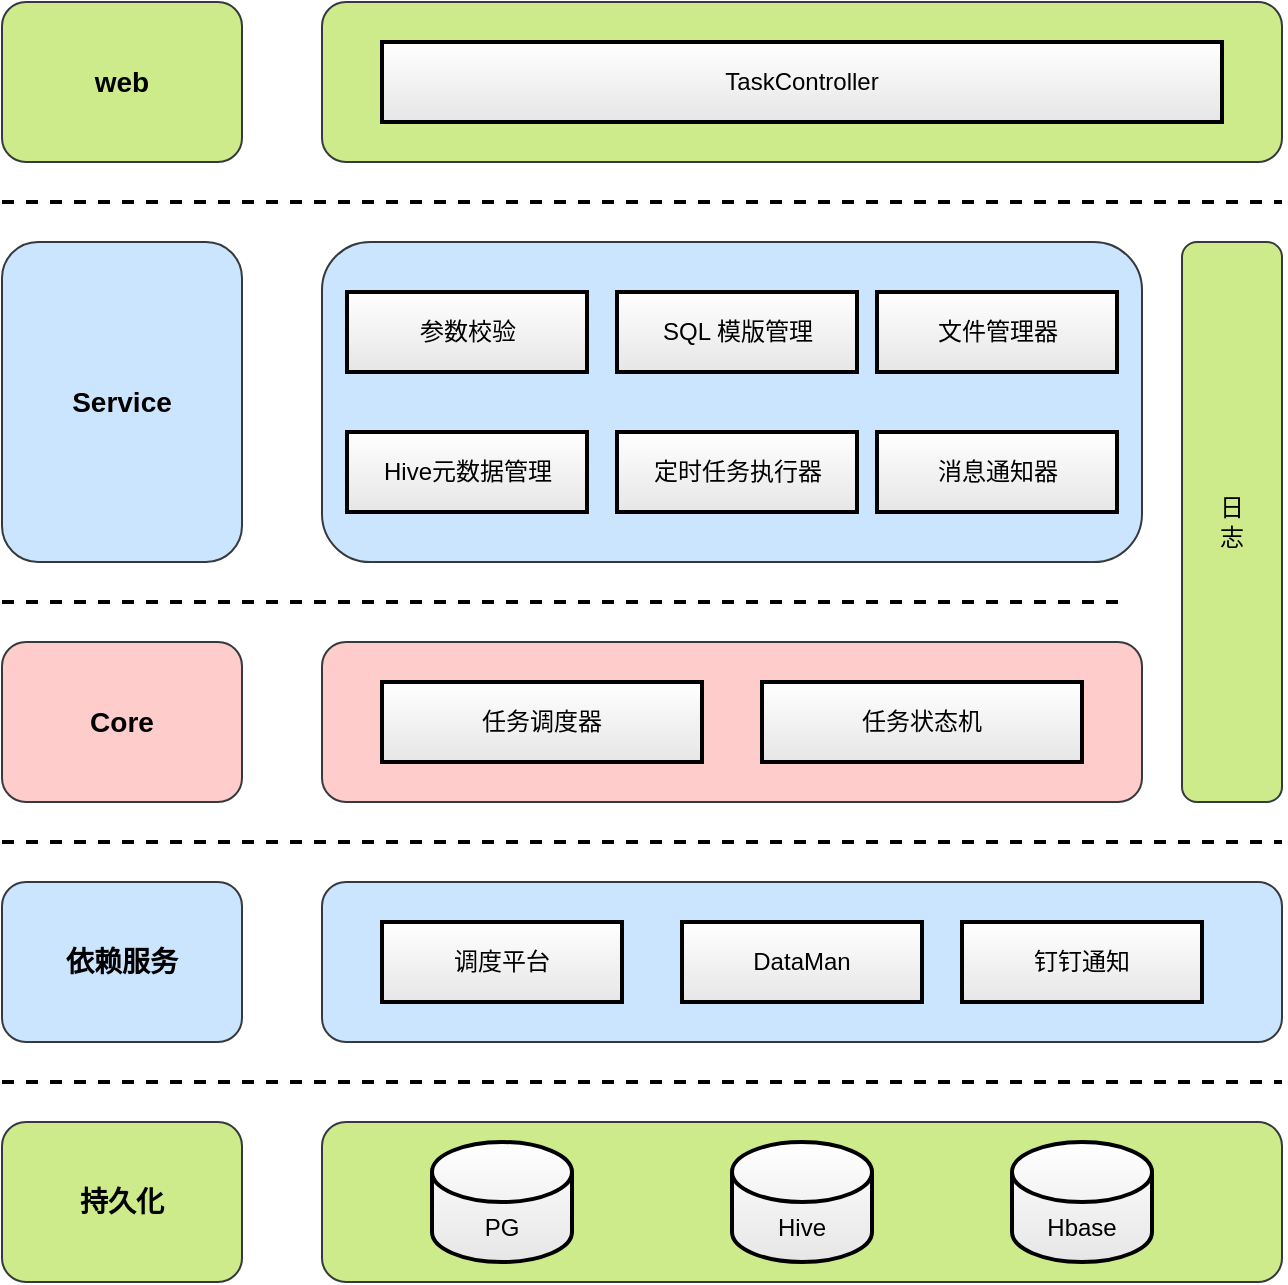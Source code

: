 <mxfile version="24.2.8" type="github">
  <diagram name="第 1 页" id="qWnhXaJzRfuUoq6485Fk">
    <mxGraphModel dx="1728" dy="934" grid="0" gridSize="10" guides="1" tooltips="1" connect="1" arrows="1" fold="1" page="1" pageScale="1" pageWidth="3300" pageHeight="4681" math="0" shadow="0">
      <root>
        <mxCell id="0" />
        <mxCell id="1" parent="0" />
        <mxCell id="h-KDr9tnBIvrmofLdwhF-17" value="" style="rounded=1;whiteSpace=wrap;html=1;fillColor=#ffcccc;strokeColor=#36393d;" vertex="1" parent="1">
          <mxGeometry x="800" y="520" width="410" height="80" as="geometry" />
        </mxCell>
        <mxCell id="h-KDr9tnBIvrmofLdwhF-1" value="web" style="rounded=1;whiteSpace=wrap;html=1;fillColor=#cdeb8b;strokeColor=#36393d;fontStyle=1;fontSize=14;" vertex="1" parent="1">
          <mxGeometry x="640" y="200" width="120" height="80" as="geometry" />
        </mxCell>
        <mxCell id="h-KDr9tnBIvrmofLdwhF-2" value="" style="rounded=1;whiteSpace=wrap;html=1;fillColor=#cdeb8b;strokeColor=#36393d;" vertex="1" parent="1">
          <mxGeometry x="800" y="200" width="480" height="80" as="geometry" />
        </mxCell>
        <mxCell id="h-KDr9tnBIvrmofLdwhF-3" value="TaskController" style="rounded=0;whiteSpace=wrap;html=1;strokeWidth=2;gradientColor=#E6E6E6;" vertex="1" parent="1">
          <mxGeometry x="830" y="220" width="420" height="40" as="geometry" />
        </mxCell>
        <mxCell id="h-KDr9tnBIvrmofLdwhF-4" value="Service" style="rounded=1;whiteSpace=wrap;html=1;fontStyle=1;fontSize=14;fillColor=#cce5ff;strokeColor=#36393d;" vertex="1" parent="1">
          <mxGeometry x="640" y="320" width="120" height="160" as="geometry" />
        </mxCell>
        <mxCell id="h-KDr9tnBIvrmofLdwhF-5" value="" style="rounded=1;whiteSpace=wrap;html=1;fillColor=#cce5ff;strokeColor=#36393d;" vertex="1" parent="1">
          <mxGeometry x="800" y="320" width="410" height="160" as="geometry" />
        </mxCell>
        <mxCell id="h-KDr9tnBIvrmofLdwhF-7" value="" style="endArrow=none;dashed=1;html=1;rounded=0;strokeWidth=2;" edge="1" parent="1">
          <mxGeometry width="50" height="50" relative="1" as="geometry">
            <mxPoint x="640" y="300" as="sourcePoint" />
            <mxPoint x="1280" y="300" as="targetPoint" />
          </mxGeometry>
        </mxCell>
        <mxCell id="h-KDr9tnBIvrmofLdwhF-8" value="参数校验" style="rounded=0;whiteSpace=wrap;html=1;strokeWidth=2;gradientColor=#E6E6E6;" vertex="1" parent="1">
          <mxGeometry x="812.5" y="345" width="120" height="40" as="geometry" />
        </mxCell>
        <mxCell id="h-KDr9tnBIvrmofLdwhF-9" value="SQL 模版管理" style="rounded=0;whiteSpace=wrap;html=1;strokeWidth=2;gradientColor=#E6E6E6;" vertex="1" parent="1">
          <mxGeometry x="947.5" y="345" width="120" height="40" as="geometry" />
        </mxCell>
        <mxCell id="h-KDr9tnBIvrmofLdwhF-10" value="文件管理器" style="rounded=0;whiteSpace=wrap;html=1;strokeWidth=2;gradientColor=#E6E6E6;" vertex="1" parent="1">
          <mxGeometry x="1077.5" y="345" width="120" height="40" as="geometry" />
        </mxCell>
        <mxCell id="h-KDr9tnBIvrmofLdwhF-12" value="任务状态机" style="rounded=0;whiteSpace=wrap;html=1;strokeWidth=2;gradientColor=#E6E6E6;" vertex="1" parent="1">
          <mxGeometry x="1020" y="540" width="160" height="40" as="geometry" />
        </mxCell>
        <mxCell id="h-KDr9tnBIvrmofLdwhF-14" value="任务调度器" style="rounded=0;whiteSpace=wrap;html=1;strokeWidth=2;gradientColor=#E6E6E6;" vertex="1" parent="1">
          <mxGeometry x="830" y="540" width="160" height="40" as="geometry" />
        </mxCell>
        <mxCell id="h-KDr9tnBIvrmofLdwhF-15" value="消息通知器" style="rounded=0;whiteSpace=wrap;html=1;strokeWidth=2;gradientColor=#E6E6E6;" vertex="1" parent="1">
          <mxGeometry x="1077.5" y="415" width="120" height="40" as="geometry" />
        </mxCell>
        <mxCell id="h-KDr9tnBIvrmofLdwhF-16" value="Core" style="rounded=1;whiteSpace=wrap;html=1;fontStyle=1;fontSize=14;fillColor=#ffcccc;strokeColor=#36393d;" vertex="1" parent="1">
          <mxGeometry x="640" y="520" width="120" height="80" as="geometry" />
        </mxCell>
        <mxCell id="h-KDr9tnBIvrmofLdwhF-18" value="Hive元数据管理" style="rounded=0;whiteSpace=wrap;html=1;strokeWidth=2;gradientColor=#E6E6E6;" vertex="1" parent="1">
          <mxGeometry x="812.5" y="415" width="120" height="40" as="geometry" />
        </mxCell>
        <mxCell id="h-KDr9tnBIvrmofLdwhF-19" value="定时任务执行器" style="rounded=0;whiteSpace=wrap;html=1;strokeWidth=2;gradientColor=#E6E6E6;" vertex="1" parent="1">
          <mxGeometry x="947.5" y="415" width="120" height="40" as="geometry" />
        </mxCell>
        <mxCell id="h-KDr9tnBIvrmofLdwhF-20" value="" style="endArrow=none;dashed=1;html=1;rounded=0;strokeWidth=2;" edge="1" parent="1">
          <mxGeometry width="50" height="50" relative="1" as="geometry">
            <mxPoint x="640" y="500" as="sourcePoint" />
            <mxPoint x="1200" y="500" as="targetPoint" />
          </mxGeometry>
        </mxCell>
        <mxCell id="h-KDr9tnBIvrmofLdwhF-21" value="" style="endArrow=none;dashed=1;html=1;rounded=0;strokeWidth=2;" edge="1" parent="1">
          <mxGeometry width="50" height="50" relative="1" as="geometry">
            <mxPoint x="640" y="620" as="sourcePoint" />
            <mxPoint x="1280" y="620" as="targetPoint" />
          </mxGeometry>
        </mxCell>
        <mxCell id="h-KDr9tnBIvrmofLdwhF-22" value="依赖服务" style="rounded=1;whiteSpace=wrap;html=1;fontStyle=1;fontSize=14;fillColor=#cce5ff;strokeColor=#36393d;" vertex="1" parent="1">
          <mxGeometry x="640" y="640" width="120" height="80" as="geometry" />
        </mxCell>
        <mxCell id="h-KDr9tnBIvrmofLdwhF-23" value="" style="rounded=1;whiteSpace=wrap;html=1;fillColor=#cce5ff;strokeColor=#36393d;" vertex="1" parent="1">
          <mxGeometry x="800" y="640" width="480" height="80" as="geometry" />
        </mxCell>
        <mxCell id="h-KDr9tnBIvrmofLdwhF-24" value="调度平台" style="rounded=0;whiteSpace=wrap;html=1;strokeWidth=2;gradientColor=#E6E6E6;" vertex="1" parent="1">
          <mxGeometry x="830" y="660" width="120" height="40" as="geometry" />
        </mxCell>
        <mxCell id="h-KDr9tnBIvrmofLdwhF-25" value="DataMan" style="rounded=0;whiteSpace=wrap;html=1;strokeWidth=2;gradientColor=#E6E6E6;" vertex="1" parent="1">
          <mxGeometry x="980" y="660" width="120" height="40" as="geometry" />
        </mxCell>
        <mxCell id="h-KDr9tnBIvrmofLdwhF-26" value="钉钉通知" style="rounded=0;whiteSpace=wrap;html=1;strokeWidth=2;gradientColor=#E6E6E6;" vertex="1" parent="1">
          <mxGeometry x="1120" y="660" width="120" height="40" as="geometry" />
        </mxCell>
        <mxCell id="h-KDr9tnBIvrmofLdwhF-27" value="" style="endArrow=none;dashed=1;html=1;rounded=0;strokeWidth=2;" edge="1" parent="1">
          <mxGeometry width="50" height="50" relative="1" as="geometry">
            <mxPoint x="640" y="740" as="sourcePoint" />
            <mxPoint x="1280" y="740" as="targetPoint" />
          </mxGeometry>
        </mxCell>
        <mxCell id="h-KDr9tnBIvrmofLdwhF-28" value="持久化" style="rounded=1;whiteSpace=wrap;html=1;fontStyle=1;fontSize=14;fillColor=#cdeb8b;strokeColor=#36393d;" vertex="1" parent="1">
          <mxGeometry x="640" y="760" width="120" height="80" as="geometry" />
        </mxCell>
        <mxCell id="h-KDr9tnBIvrmofLdwhF-29" value="" style="rounded=1;whiteSpace=wrap;html=1;fillColor=#cdeb8b;strokeColor=#36393d;" vertex="1" parent="1">
          <mxGeometry x="800" y="760" width="480" height="80" as="geometry" />
        </mxCell>
        <mxCell id="h-KDr9tnBIvrmofLdwhF-30" value="PG" style="shape=cylinder3;whiteSpace=wrap;html=1;boundedLbl=1;backgroundOutline=1;size=15;strokeWidth=2;gradientColor=#E6E6E6;" vertex="1" parent="1">
          <mxGeometry x="855" y="770" width="70" height="60" as="geometry" />
        </mxCell>
        <mxCell id="h-KDr9tnBIvrmofLdwhF-31" value="Hive" style="shape=cylinder3;whiteSpace=wrap;html=1;boundedLbl=1;backgroundOutline=1;size=15;strokeWidth=2;gradientColor=#E6E6E6;" vertex="1" parent="1">
          <mxGeometry x="1005" y="770" width="70" height="60" as="geometry" />
        </mxCell>
        <mxCell id="h-KDr9tnBIvrmofLdwhF-32" value="Hbase" style="shape=cylinder3;whiteSpace=wrap;html=1;boundedLbl=1;backgroundOutline=1;size=15;strokeWidth=2;gradientColor=#E6E6E6;" vertex="1" parent="1">
          <mxGeometry x="1145" y="770" width="70" height="60" as="geometry" />
        </mxCell>
        <mxCell id="h-KDr9tnBIvrmofLdwhF-34" value="日&lt;div&gt;志&lt;/div&gt;" style="rounded=1;whiteSpace=wrap;html=1;fillColor=#cdeb8b;strokeColor=#36393d;" vertex="1" parent="1">
          <mxGeometry x="1230" y="320" width="50" height="280" as="geometry" />
        </mxCell>
      </root>
    </mxGraphModel>
  </diagram>
</mxfile>
